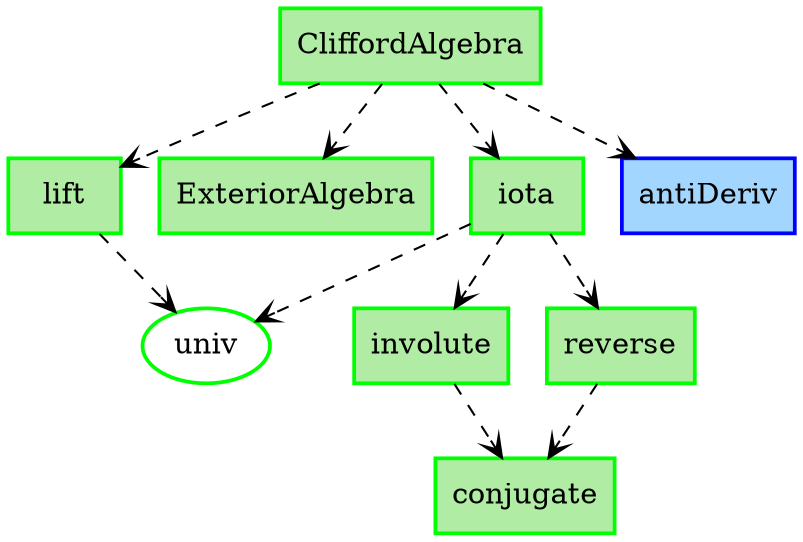 strict digraph "" {	graph [bgcolor=transparent];	node [label="\N",		penwidth=1.8	];	edge [arrowhead=vee];	CliffordAlgebra	[color=green,		fillcolor="#b0eca3",		label=CliffordAlgebra,		shape=box,		style=filled];	lift	[color=green,		fillcolor="#b0eca3",		label=lift,		shape=box,		style=filled];	CliffordAlgebra -> lift	[style=dashed];	ExteriorAlgebra	[color=green,		fillcolor="#b0eca3",		label=ExteriorAlgebra,		shape=box,		style=filled];	CliffordAlgebra -> ExteriorAlgebra	[style=dashed];	iota	[color=green,		fillcolor="#b0eca3",		label=iota,		shape=box,		style=filled];	CliffordAlgebra -> iota	[style=dashed];	antiDeriv	[color=blue,		fillcolor="#a3d6ff",		label=antiDeriv,		shape=box,		style=filled];	CliffordAlgebra -> antiDeriv	[style=dashed];	involute	[color=green,		fillcolor="#b0eca3",		label=involute,		shape=box,		style=filled];	conjugate	[color=green,		fillcolor="#b0eca3",		label=conjugate,		shape=box,		style=filled];	involute -> conjugate	[style=dashed];	univ	[color=green,		label=univ,		shape=ellipse];	lift -> univ	[style=dashed];	iota -> involute	[style=dashed];	reverse	[color=green,		fillcolor="#b0eca3",		label=reverse,		shape=box,		style=filled];	iota -> reverse	[style=dashed];	iota -> univ	[style=dashed];	reverse -> conjugate	[style=dashed];}
